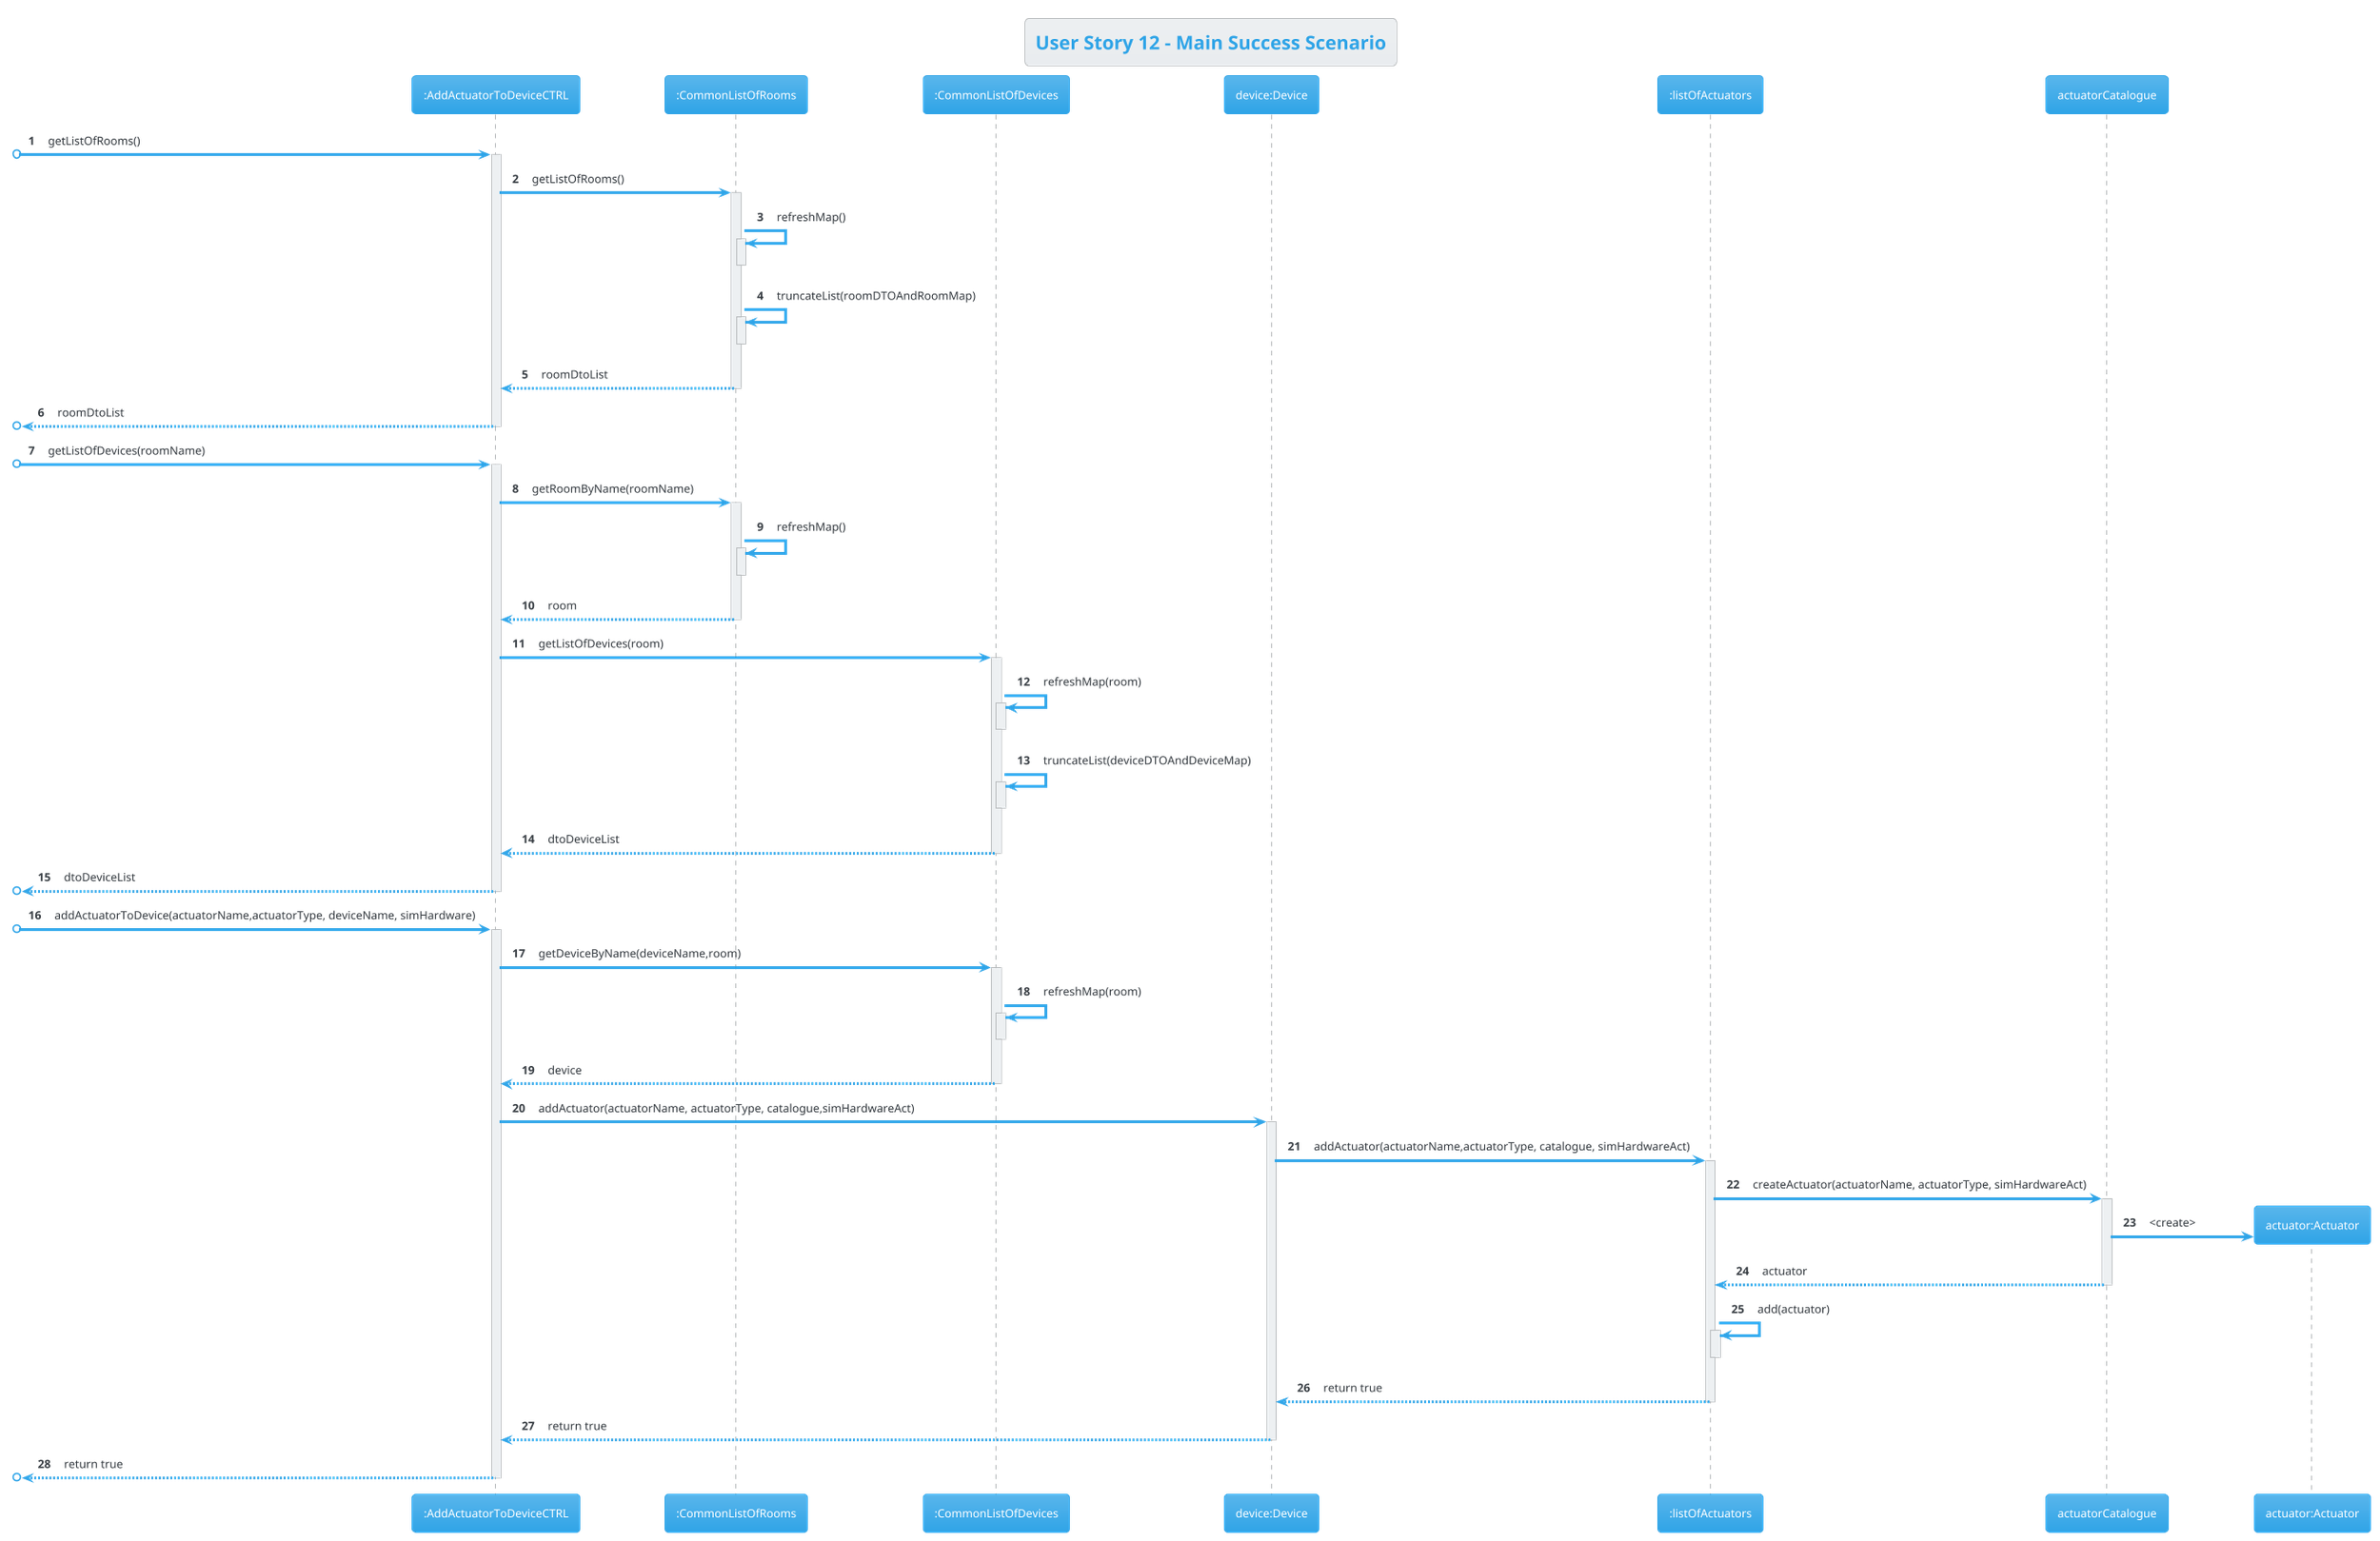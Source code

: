 @startuml

title User Story 12 - Main Success Scenario
autonumber
!theme cerulean

participant ":AddActuatorToDeviceCTRL" as C
participant ":CommonListOfRooms" as CU
participant ":CommonListOfDevices" as CD
participant "device:Device" as D
participant ":listOfActuators" as LA
participant "actuatorCatalogue" as AC
participant "actuator:Actuator" as A



[o-> C : getListOfRooms()
activate C
C -> CU : getListOfRooms()
activate CU
CU -> CU : refreshMap()
activate CU
deactivate CU
CU -> CU : truncateList(roomDTOAndRoomMap)
activate CU
deactivate CU
CU --> C : roomDtoList
deactivate CU
[o<-- C : roomDtoList
deactivate C
[o-> C : getListOfDevices(roomName)
activate C
C -> CU: getRoomByName(roomName)
activate CU
CU -> CU : refreshMap()
activate CU
deactivate CU
CU --> C : room
deactivate CU
C -> CD : getListOfDevices(room)
activate CD
CD -> CD : refreshMap(room)
activate CD
deactivate CD
CD -> CD : truncateList(deviceDTOAndDeviceMap)
activate CD
deactivate CD
CD --> C : dtoDeviceList
deactivate CD
[o<-- C : dtoDeviceList
deactivate C

[o->C : addActuatorToDevice(actuatorName,actuatorType, deviceName, simHardware)
activate C
C -> CD : getDeviceByName(deviceName,room)
activate CD
CD -> CD : refreshMap(room)
activate CD
deactivate CD
CD --> C : device
deactivate CD

C -> D : addActuator(actuatorName, actuatorType, catalogue,simHardwareAct)
activate D
D -> LA : addActuator(actuatorName,actuatorType, catalogue, simHardwareAct)
activate LA

LA -> AC : createActuator(actuatorName, actuatorType, simHardwareAct)
activate AC
AC -> A** : <create>
AC --> LA : actuator
deactivate AC
LA -> LA : add(actuator)
activate LA
deactivate LA
LA --> D : return true
deactivate LA
D --> C : return true
deactivate D
[o<-- C : return true
deactivate C
@enduml
